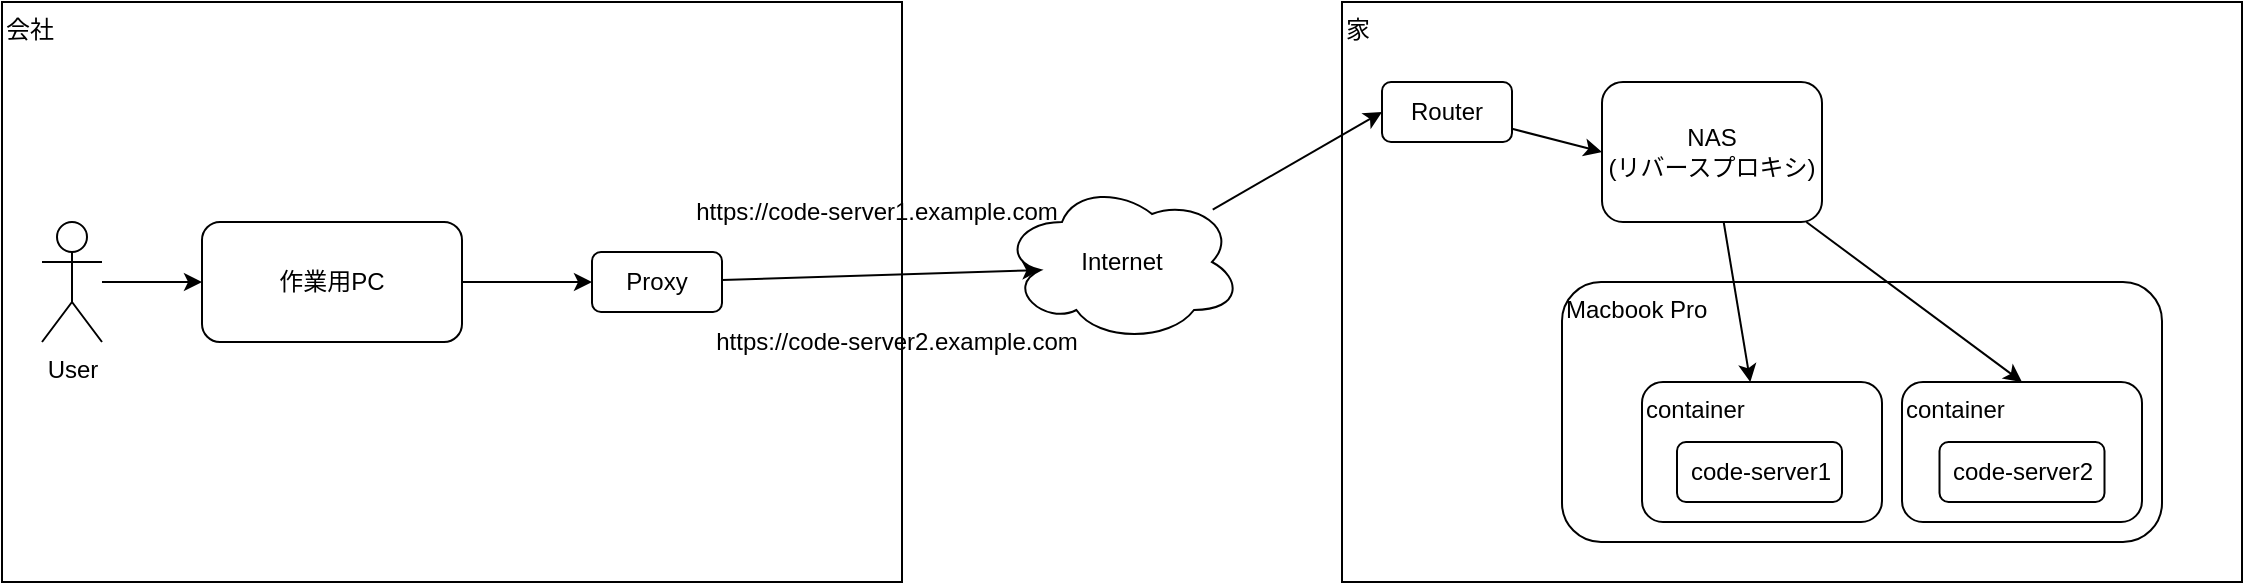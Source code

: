 <mxfile version="20.3.0" type="embed">
    <diagram id="GPmmkS7e29nK8b46qfZf" name="Page-1">
        <mxGraphModel dx="1389" dy="436" grid="1" gridSize="10" guides="1" tooltips="1" connect="1" arrows="1" fold="1" page="1" pageScale="1" pageWidth="850" pageHeight="1100" math="0" shadow="0">
            <root>
                <mxCell id="0"/>
                <mxCell id="1" parent="0"/>
                <mxCell id="10" value="家" style="rounded=0;whiteSpace=wrap;html=1;align=left;verticalAlign=top;" vertex="1" parent="1">
                    <mxGeometry x="680" y="80" width="450" height="290" as="geometry"/>
                </mxCell>
                <mxCell id="14" value="Macbook Pro" style="rounded=1;whiteSpace=wrap;html=1;align=left;verticalAlign=top;" vertex="1" parent="1">
                    <mxGeometry x="790" y="220" width="300" height="130" as="geometry"/>
                </mxCell>
                <mxCell id="4" value="会社" style="rounded=0;whiteSpace=wrap;html=1;align=left;verticalAlign=top;" vertex="1" parent="1">
                    <mxGeometry x="10" y="80" width="450" height="290" as="geometry"/>
                </mxCell>
                <mxCell id="7" style="edgeStyle=none;html=1;entryX=0;entryY=0.5;entryDx=0;entryDy=0;" edge="1" parent="1" source="2" target="6">
                    <mxGeometry relative="1" as="geometry"/>
                </mxCell>
                <mxCell id="2" value="作業用PC" style="rounded=1;whiteSpace=wrap;html=1;" vertex="1" parent="1">
                    <mxGeometry x="110" y="190" width="130" height="60" as="geometry"/>
                </mxCell>
                <mxCell id="5" style="edgeStyle=none;html=1;" edge="1" parent="1" source="3" target="2">
                    <mxGeometry relative="1" as="geometry"/>
                </mxCell>
                <mxCell id="3" value="User" style="shape=umlActor;verticalLabelPosition=bottom;verticalAlign=top;html=1;outlineConnect=0;" vertex="1" parent="1">
                    <mxGeometry x="30" y="190" width="30" height="60" as="geometry"/>
                </mxCell>
                <mxCell id="9" style="edgeStyle=none;html=1;entryX=0.16;entryY=0.55;entryDx=0;entryDy=0;entryPerimeter=0;" edge="1" parent="1" source="6" target="8">
                    <mxGeometry relative="1" as="geometry"/>
                </mxCell>
                <mxCell id="6" value="Proxy" style="rounded=1;whiteSpace=wrap;html=1;" vertex="1" parent="1">
                    <mxGeometry x="305" y="205" width="65" height="30" as="geometry"/>
                </mxCell>
                <mxCell id="13" style="edgeStyle=none;html=1;entryX=0;entryY=0.5;entryDx=0;entryDy=0;" edge="1" parent="1" source="8" target="11">
                    <mxGeometry relative="1" as="geometry"/>
                </mxCell>
                <mxCell id="8" value="Internet" style="ellipse;shape=cloud;whiteSpace=wrap;html=1;" vertex="1" parent="1">
                    <mxGeometry x="510" y="170" width="120" height="80" as="geometry"/>
                </mxCell>
                <mxCell id="20" style="edgeStyle=none;html=1;entryX=0;entryY=0.5;entryDx=0;entryDy=0;" edge="1" parent="1" source="11" target="12">
                    <mxGeometry relative="1" as="geometry"/>
                </mxCell>
                <mxCell id="11" value="Router" style="rounded=1;whiteSpace=wrap;html=1;" vertex="1" parent="1">
                    <mxGeometry x="700" y="120" width="65" height="30" as="geometry"/>
                </mxCell>
                <mxCell id="21" style="edgeStyle=none;html=1;" edge="1" parent="1" source="12" target="15">
                    <mxGeometry relative="1" as="geometry"/>
                </mxCell>
                <mxCell id="22" style="edgeStyle=none;html=1;entryX=0.5;entryY=0;entryDx=0;entryDy=0;" edge="1" parent="1" source="12" target="18">
                    <mxGeometry relative="1" as="geometry"/>
                </mxCell>
                <mxCell id="12" value="NAS&lt;br&gt;(リバースプロキシ)" style="rounded=1;whiteSpace=wrap;html=1;" vertex="1" parent="1">
                    <mxGeometry x="810" y="120" width="110" height="70" as="geometry"/>
                </mxCell>
                <mxCell id="15" value="container" style="rounded=1;whiteSpace=wrap;html=1;align=left;verticalAlign=top;" vertex="1" parent="1">
                    <mxGeometry x="830" y="270" width="120" height="70" as="geometry"/>
                </mxCell>
                <mxCell id="17" value="code-server1" style="rounded=1;whiteSpace=wrap;html=1;" vertex="1" parent="1">
                    <mxGeometry x="847.5" y="300" width="82.5" height="30" as="geometry"/>
                </mxCell>
                <mxCell id="18" value="container" style="rounded=1;whiteSpace=wrap;html=1;align=left;verticalAlign=top;" vertex="1" parent="1">
                    <mxGeometry x="960" y="270" width="120" height="70" as="geometry"/>
                </mxCell>
                <mxCell id="19" value="code-server2" style="rounded=1;whiteSpace=wrap;html=1;" vertex="1" parent="1">
                    <mxGeometry x="978.75" y="300" width="82.5" height="30" as="geometry"/>
                </mxCell>
                <mxCell id="23" value="https://code-server1.example.com" style="text;html=1;strokeColor=none;fillColor=none;align=center;verticalAlign=middle;whiteSpace=wrap;rounded=0;" vertex="1" parent="1">
                    <mxGeometry x="330" y="170" width="235" height="30" as="geometry"/>
                </mxCell>
                <mxCell id="24" value="https://code-server2.example.com" style="text;html=1;strokeColor=none;fillColor=none;align=center;verticalAlign=middle;whiteSpace=wrap;rounded=0;" vertex="1" parent="1">
                    <mxGeometry x="340" y="235" width="235" height="30" as="geometry"/>
                </mxCell>
            </root>
        </mxGraphModel>
    </diagram>
</mxfile>